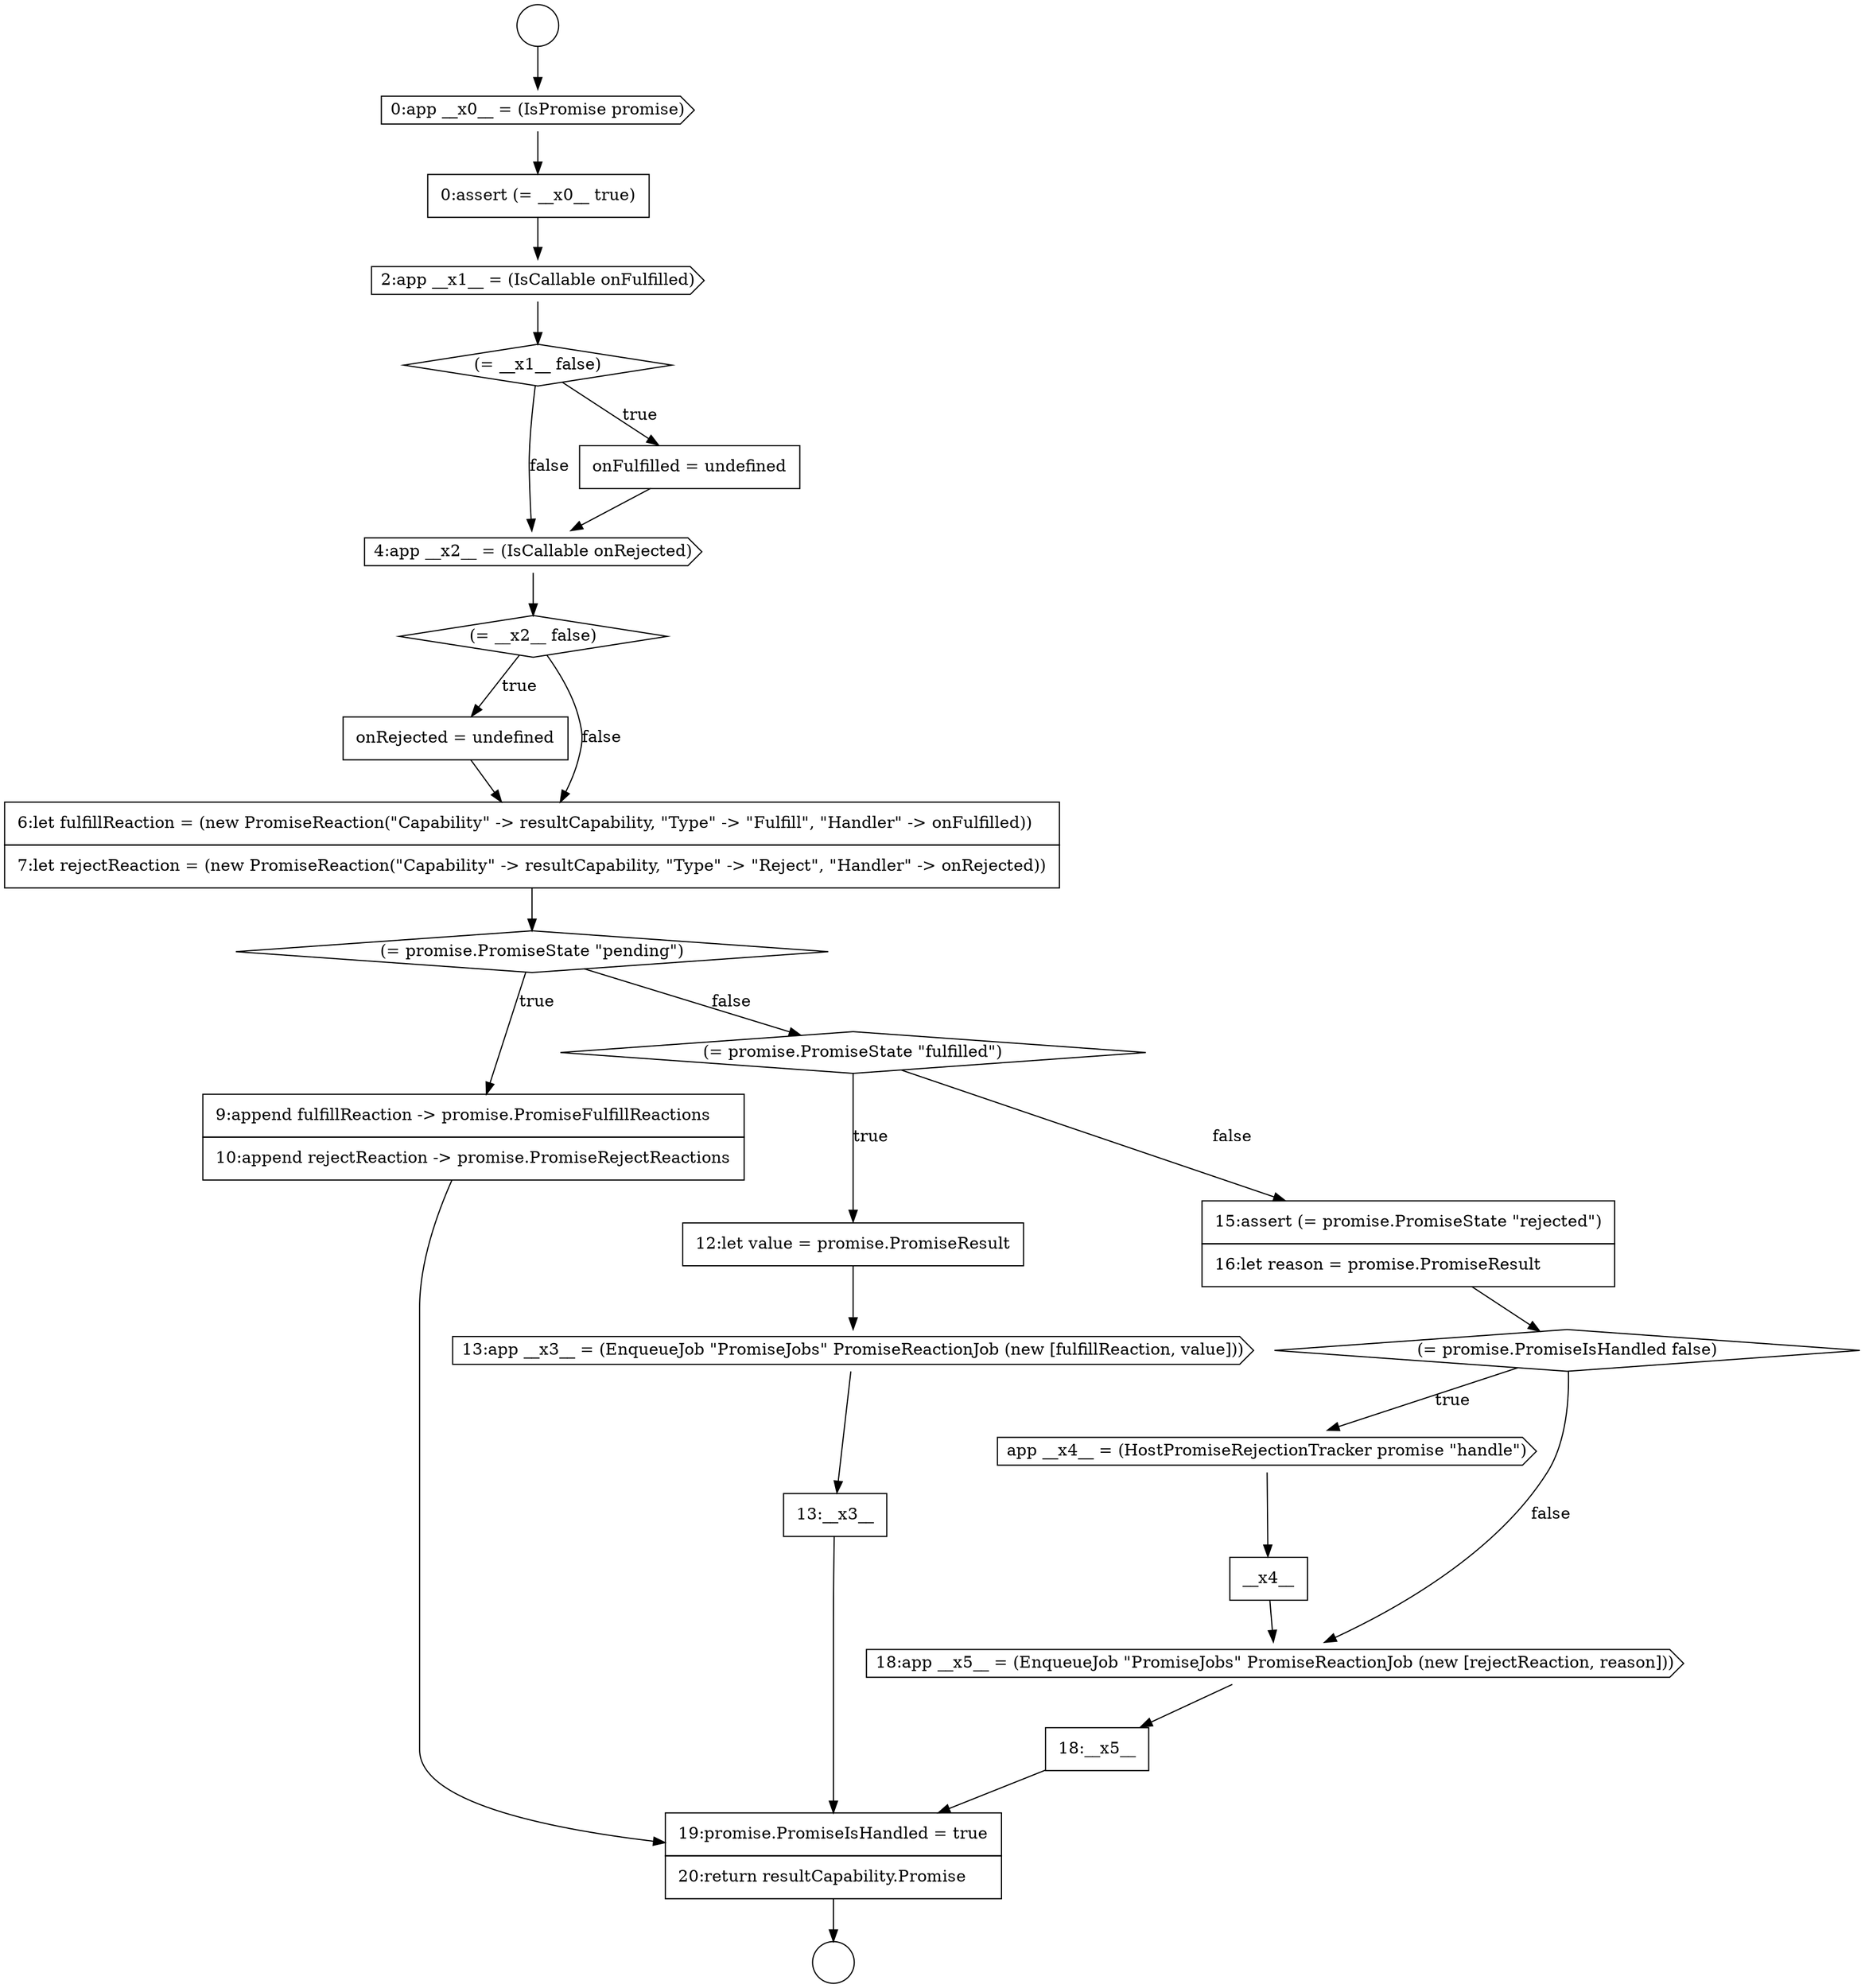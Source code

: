 digraph {
  node16630 [shape=none, margin=0, label=<<font color="black">
    <table border="0" cellborder="1" cellspacing="0" cellpadding="10">
      <tr><td align="left">onRejected = undefined</td></tr>
    </table>
  </font>> color="black" fillcolor="white" style=filled]
  node16640 [shape=cds, label=<<font color="black">app __x4__ = (HostPromiseRejectionTracker promise &quot;handle&quot;)</font>> color="black" fillcolor="white" style=filled]
  node16633 [shape=none, margin=0, label=<<font color="black">
    <table border="0" cellborder="1" cellspacing="0" cellpadding="10">
      <tr><td align="left">9:append fulfillReaction -&gt; promise.PromiseFulfillReactions</td></tr>
      <tr><td align="left">10:append rejectReaction -&gt; promise.PromiseRejectReactions</td></tr>
    </table>
  </font>> color="black" fillcolor="white" style=filled]
  node16629 [shape=diamond, label=<<font color="black">(= __x2__ false)</font>> color="black" fillcolor="white" style=filled]
  node16644 [shape=none, margin=0, label=<<font color="black">
    <table border="0" cellborder="1" cellspacing="0" cellpadding="10">
      <tr><td align="left">19:promise.PromiseIsHandled = true</td></tr>
      <tr><td align="left">20:return resultCapability.Promise</td></tr>
    </table>
  </font>> color="black" fillcolor="white" style=filled]
  node16637 [shape=none, margin=0, label=<<font color="black">
    <table border="0" cellborder="1" cellspacing="0" cellpadding="10">
      <tr><td align="left">13:__x3__</td></tr>
    </table>
  </font>> color="black" fillcolor="white" style=filled]
  node16634 [shape=diamond, label=<<font color="black">(= promise.PromiseState &quot;fulfilled&quot;)</font>> color="black" fillcolor="white" style=filled]
  node16632 [shape=diamond, label=<<font color="black">(= promise.PromiseState &quot;pending&quot;)</font>> color="black" fillcolor="white" style=filled]
  node16631 [shape=none, margin=0, label=<<font color="black">
    <table border="0" cellborder="1" cellspacing="0" cellpadding="10">
      <tr><td align="left">6:let fulfillReaction = (new PromiseReaction(&quot;Capability&quot; -&gt; resultCapability, &quot;Type&quot; -&gt; &quot;Fulfill&quot;, &quot;Handler&quot; -&gt; onFulfilled))</td></tr>
      <tr><td align="left">7:let rejectReaction = (new PromiseReaction(&quot;Capability&quot; -&gt; resultCapability, &quot;Type&quot; -&gt; &quot;Reject&quot;, &quot;Handler&quot; -&gt; onRejected))</td></tr>
    </table>
  </font>> color="black" fillcolor="white" style=filled]
  node16635 [shape=none, margin=0, label=<<font color="black">
    <table border="0" cellborder="1" cellspacing="0" cellpadding="10">
      <tr><td align="left">12:let value = promise.PromiseResult</td></tr>
    </table>
  </font>> color="black" fillcolor="white" style=filled]
  node16639 [shape=diamond, label=<<font color="black">(= promise.PromiseIsHandled false)</font>> color="black" fillcolor="white" style=filled]
  node16642 [shape=cds, label=<<font color="black">18:app __x5__ = (EnqueueJob &quot;PromiseJobs&quot; PromiseReactionJob (new [rejectReaction, reason]))</font>> color="black" fillcolor="white" style=filled]
  node16623 [shape=cds, label=<<font color="black">0:app __x0__ = (IsPromise promise)</font>> color="black" fillcolor="white" style=filled]
  node16636 [shape=cds, label=<<font color="black">13:app __x3__ = (EnqueueJob &quot;PromiseJobs&quot; PromiseReactionJob (new [fulfillReaction, value]))</font>> color="black" fillcolor="white" style=filled]
  node16641 [shape=none, margin=0, label=<<font color="black">
    <table border="0" cellborder="1" cellspacing="0" cellpadding="10">
      <tr><td align="left">__x4__</td></tr>
    </table>
  </font>> color="black" fillcolor="white" style=filled]
  node16626 [shape=diamond, label=<<font color="black">(= __x1__ false)</font>> color="black" fillcolor="white" style=filled]
  node16625 [shape=cds, label=<<font color="black">2:app __x1__ = (IsCallable onFulfilled)</font>> color="black" fillcolor="white" style=filled]
  node16624 [shape=none, margin=0, label=<<font color="black">
    <table border="0" cellborder="1" cellspacing="0" cellpadding="10">
      <tr><td align="left">0:assert (= __x0__ true)</td></tr>
    </table>
  </font>> color="black" fillcolor="white" style=filled]
  node16621 [shape=circle label=" " color="black" fillcolor="white" style=filled]
  node16638 [shape=none, margin=0, label=<<font color="black">
    <table border="0" cellborder="1" cellspacing="0" cellpadding="10">
      <tr><td align="left">15:assert (= promise.PromiseState &quot;rejected&quot;)</td></tr>
      <tr><td align="left">16:let reason = promise.PromiseResult</td></tr>
    </table>
  </font>> color="black" fillcolor="white" style=filled]
  node16643 [shape=none, margin=0, label=<<font color="black">
    <table border="0" cellborder="1" cellspacing="0" cellpadding="10">
      <tr><td align="left">18:__x5__</td></tr>
    </table>
  </font>> color="black" fillcolor="white" style=filled]
  node16628 [shape=cds, label=<<font color="black">4:app __x2__ = (IsCallable onRejected)</font>> color="black" fillcolor="white" style=filled]
  node16627 [shape=none, margin=0, label=<<font color="black">
    <table border="0" cellborder="1" cellspacing="0" cellpadding="10">
      <tr><td align="left">onFulfilled = undefined</td></tr>
    </table>
  </font>> color="black" fillcolor="white" style=filled]
  node16622 [shape=circle label=" " color="black" fillcolor="white" style=filled]
  node16626 -> node16627 [label=<<font color="black">true</font>> color="black"]
  node16626 -> node16628 [label=<<font color="black">false</font>> color="black"]
  node16624 -> node16625 [ color="black"]
  node16621 -> node16623 [ color="black"]
  node16625 -> node16626 [ color="black"]
  node16629 -> node16630 [label=<<font color="black">true</font>> color="black"]
  node16629 -> node16631 [label=<<font color="black">false</font>> color="black"]
  node16630 -> node16631 [ color="black"]
  node16634 -> node16635 [label=<<font color="black">true</font>> color="black"]
  node16634 -> node16638 [label=<<font color="black">false</font>> color="black"]
  node16623 -> node16624 [ color="black"]
  node16633 -> node16644 [ color="black"]
  node16636 -> node16637 [ color="black"]
  node16635 -> node16636 [ color="black"]
  node16643 -> node16644 [ color="black"]
  node16627 -> node16628 [ color="black"]
  node16639 -> node16640 [label=<<font color="black">true</font>> color="black"]
  node16639 -> node16642 [label=<<font color="black">false</font>> color="black"]
  node16640 -> node16641 [ color="black"]
  node16642 -> node16643 [ color="black"]
  node16637 -> node16644 [ color="black"]
  node16644 -> node16622 [ color="black"]
  node16632 -> node16633 [label=<<font color="black">true</font>> color="black"]
  node16632 -> node16634 [label=<<font color="black">false</font>> color="black"]
  node16628 -> node16629 [ color="black"]
  node16631 -> node16632 [ color="black"]
  node16641 -> node16642 [ color="black"]
  node16638 -> node16639 [ color="black"]
}
